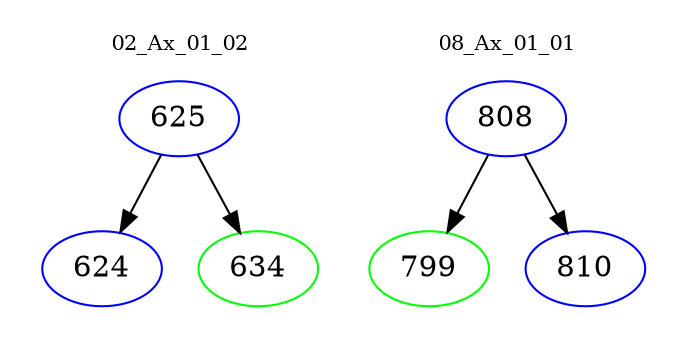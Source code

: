 digraph{
subgraph cluster_0 {
color = white
label = "02_Ax_01_02";
fontsize=10;
T0_625 [label="625", color="blue"]
T0_625 -> T0_624 [color="black"]
T0_624 [label="624", color="blue"]
T0_625 -> T0_634 [color="black"]
T0_634 [label="634", color="green"]
}
subgraph cluster_1 {
color = white
label = "08_Ax_01_01";
fontsize=10;
T1_808 [label="808", color="blue"]
T1_808 -> T1_799 [color="black"]
T1_799 [label="799", color="green"]
T1_808 -> T1_810 [color="black"]
T1_810 [label="810", color="blue"]
}
}
